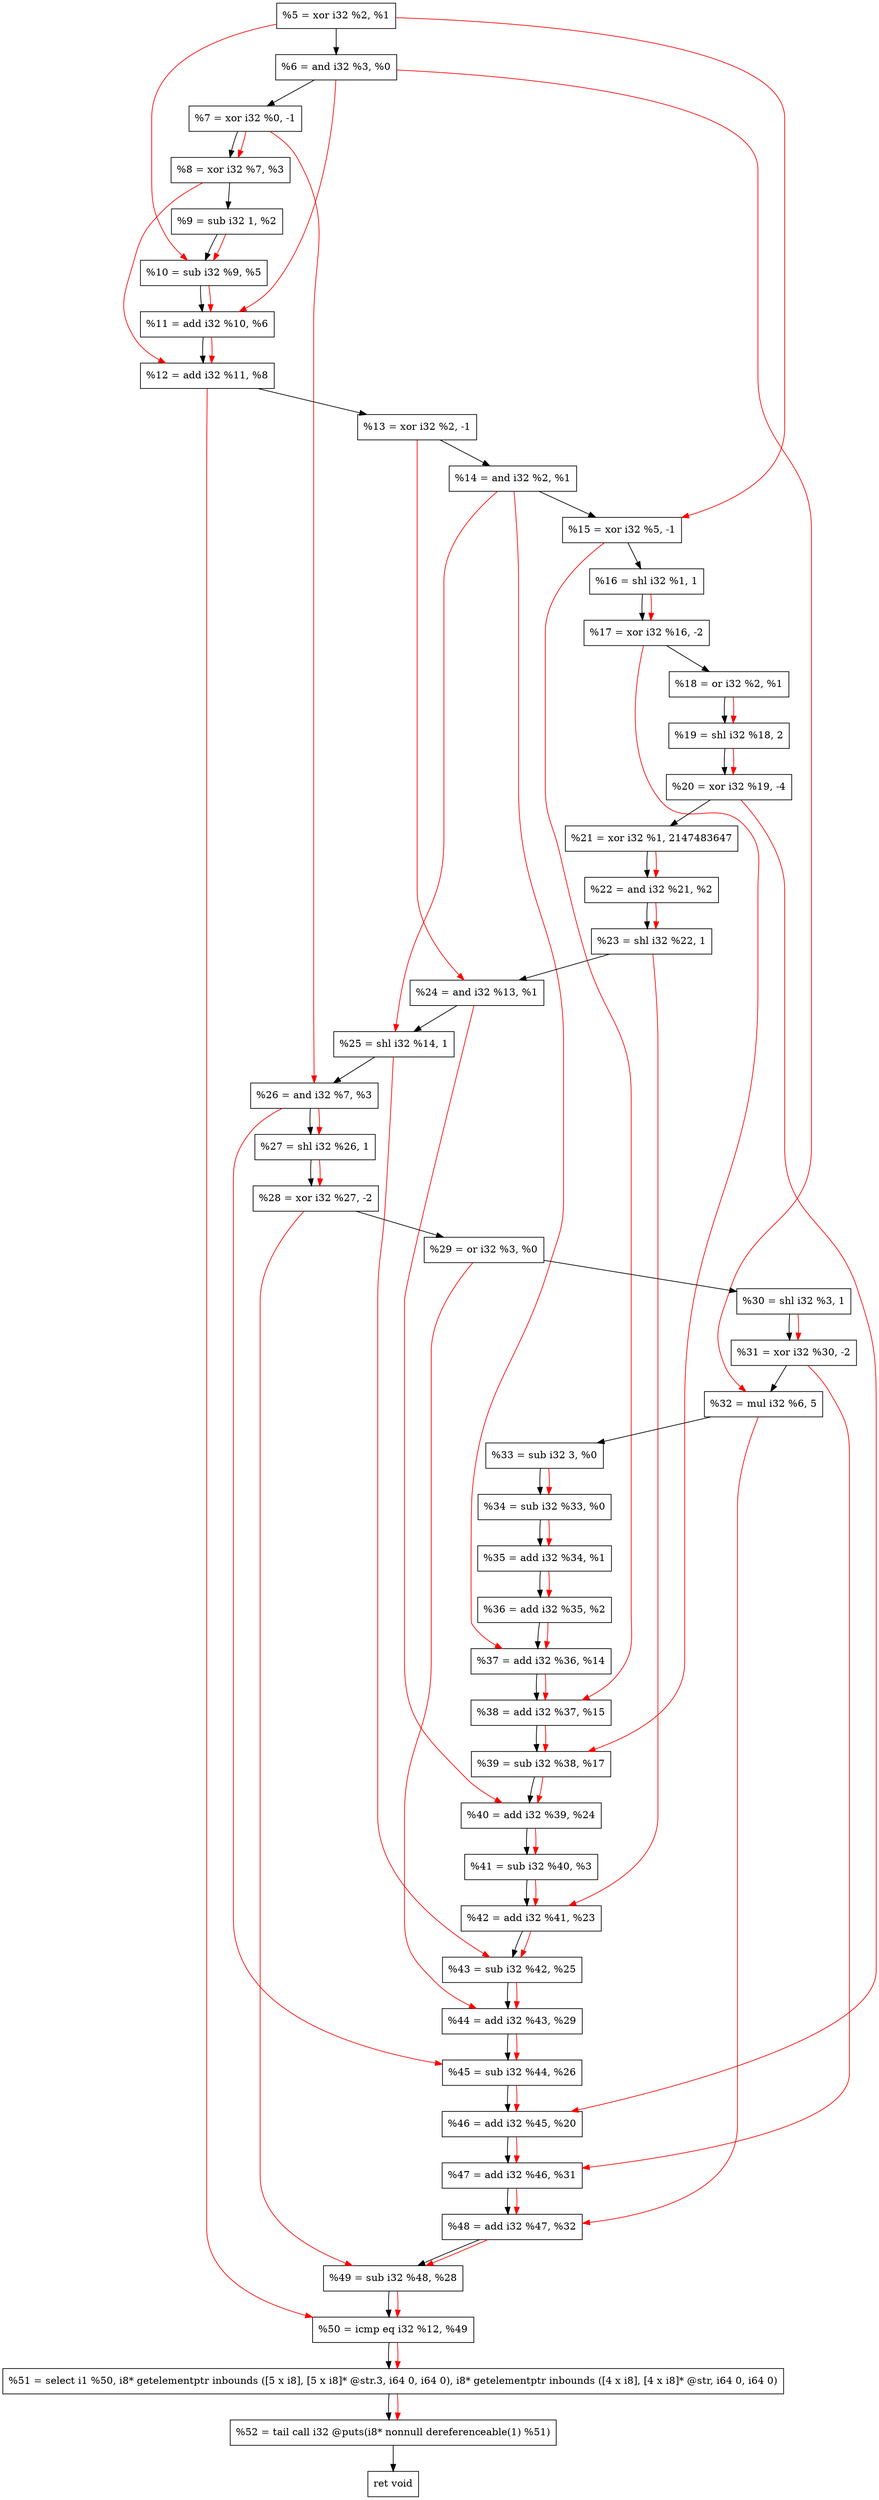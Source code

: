 digraph "DFG for'crackme' function" {
	Node0x1d7f730[shape=record, label="  %5 = xor i32 %2, %1"];
	Node0x1d7f7a0[shape=record, label="  %6 = and i32 %3, %0"];
	Node0x1d7fe20[shape=record, label="  %7 = xor i32 %0, -1"];
	Node0x1d7fe90[shape=record, label="  %8 = xor i32 %7, %3"];
	Node0x1d7ff30[shape=record, label="  %9 = sub i32 1, %2"];
	Node0x1d7ffa0[shape=record, label="  %10 = sub i32 %9, %5"];
	Node0x1d80010[shape=record, label="  %11 = add i32 %10, %6"];
	Node0x1d80080[shape=record, label="  %12 = add i32 %11, %8"];
	Node0x1d800f0[shape=record, label="  %13 = xor i32 %2, -1"];
	Node0x1d80160[shape=record, label="  %14 = and i32 %2, %1"];
	Node0x1d801d0[shape=record, label="  %15 = xor i32 %5, -1"];
	Node0x1d80240[shape=record, label="  %16 = shl i32 %1, 1"];
	Node0x1d802e0[shape=record, label="  %17 = xor i32 %16, -2"];
	Node0x1d80350[shape=record, label="  %18 = or i32 %2, %1"];
	Node0x1d803f0[shape=record, label="  %19 = shl i32 %18, 2"];
	Node0x1d80490[shape=record, label="  %20 = xor i32 %19, -4"];
	Node0x1d80530[shape=record, label="  %21 = xor i32 %1, 2147483647"];
	Node0x1d805a0[shape=record, label="  %22 = and i32 %21, %2"];
	Node0x1d80610[shape=record, label="  %23 = shl i32 %22, 1"];
	Node0x1d80680[shape=record, label="  %24 = and i32 %13, %1"];
	Node0x1d806f0[shape=record, label="  %25 = shl i32 %14, 1"];
	Node0x1d80760[shape=record, label="  %26 = and i32 %7, %3"];
	Node0x1d807d0[shape=record, label="  %27 = shl i32 %26, 1"];
	Node0x1d80840[shape=record, label="  %28 = xor i32 %27, -2"];
	Node0x1d808b0[shape=record, label="  %29 = or i32 %3, %0"];
	Node0x1d80920[shape=record, label="  %30 = shl i32 %3, 1"];
	Node0x1d80990[shape=record, label="  %31 = xor i32 %30, -2"];
	Node0x1d80a30[shape=record, label="  %32 = mul i32 %6, 5"];
	Node0x1d80ce0[shape=record, label="  %33 = sub i32 3, %0"];
	Node0x1d80d50[shape=record, label="  %34 = sub i32 %33, %0"];
	Node0x1d80dc0[shape=record, label="  %35 = add i32 %34, %1"];
	Node0x1d80e30[shape=record, label="  %36 = add i32 %35, %2"];
	Node0x1d80ea0[shape=record, label="  %37 = add i32 %36, %14"];
	Node0x1d80f10[shape=record, label="  %38 = add i32 %37, %15"];
	Node0x1d80f80[shape=record, label="  %39 = sub i32 %38, %17"];
	Node0x1d80ff0[shape=record, label="  %40 = add i32 %39, %24"];
	Node0x1d81060[shape=record, label="  %41 = sub i32 %40, %3"];
	Node0x1d810d0[shape=record, label="  %42 = add i32 %41, %23"];
	Node0x1d81140[shape=record, label="  %43 = sub i32 %42, %25"];
	Node0x1d811b0[shape=record, label="  %44 = add i32 %43, %29"];
	Node0x1d81220[shape=record, label="  %45 = sub i32 %44, %26"];
	Node0x1d81290[shape=record, label="  %46 = add i32 %45, %20"];
	Node0x1d81300[shape=record, label="  %47 = add i32 %46, %31"];
	Node0x1d81370[shape=record, label="  %48 = add i32 %47, %32"];
	Node0x1d813e0[shape=record, label="  %49 = sub i32 %48, %28"];
	Node0x1d81450[shape=record, label="  %50 = icmp eq i32 %12, %49"];
	Node0x1d20268[shape=record, label="  %51 = select i1 %50, i8* getelementptr inbounds ([5 x i8], [5 x i8]* @str.3, i64 0, i64 0), i8* getelementptr inbounds ([4 x i8], [4 x i8]* @str, i64 0, i64 0)"];
	Node0x1d818f0[shape=record, label="  %52 = tail call i32 @puts(i8* nonnull dereferenceable(1) %51)"];
	Node0x1d81940[shape=record, label="  ret void"];
	Node0x1d7f730 -> Node0x1d7f7a0;
	Node0x1d7f7a0 -> Node0x1d7fe20;
	Node0x1d7fe20 -> Node0x1d7fe90;
	Node0x1d7fe90 -> Node0x1d7ff30;
	Node0x1d7ff30 -> Node0x1d7ffa0;
	Node0x1d7ffa0 -> Node0x1d80010;
	Node0x1d80010 -> Node0x1d80080;
	Node0x1d80080 -> Node0x1d800f0;
	Node0x1d800f0 -> Node0x1d80160;
	Node0x1d80160 -> Node0x1d801d0;
	Node0x1d801d0 -> Node0x1d80240;
	Node0x1d80240 -> Node0x1d802e0;
	Node0x1d802e0 -> Node0x1d80350;
	Node0x1d80350 -> Node0x1d803f0;
	Node0x1d803f0 -> Node0x1d80490;
	Node0x1d80490 -> Node0x1d80530;
	Node0x1d80530 -> Node0x1d805a0;
	Node0x1d805a0 -> Node0x1d80610;
	Node0x1d80610 -> Node0x1d80680;
	Node0x1d80680 -> Node0x1d806f0;
	Node0x1d806f0 -> Node0x1d80760;
	Node0x1d80760 -> Node0x1d807d0;
	Node0x1d807d0 -> Node0x1d80840;
	Node0x1d80840 -> Node0x1d808b0;
	Node0x1d808b0 -> Node0x1d80920;
	Node0x1d80920 -> Node0x1d80990;
	Node0x1d80990 -> Node0x1d80a30;
	Node0x1d80a30 -> Node0x1d80ce0;
	Node0x1d80ce0 -> Node0x1d80d50;
	Node0x1d80d50 -> Node0x1d80dc0;
	Node0x1d80dc0 -> Node0x1d80e30;
	Node0x1d80e30 -> Node0x1d80ea0;
	Node0x1d80ea0 -> Node0x1d80f10;
	Node0x1d80f10 -> Node0x1d80f80;
	Node0x1d80f80 -> Node0x1d80ff0;
	Node0x1d80ff0 -> Node0x1d81060;
	Node0x1d81060 -> Node0x1d810d0;
	Node0x1d810d0 -> Node0x1d81140;
	Node0x1d81140 -> Node0x1d811b0;
	Node0x1d811b0 -> Node0x1d81220;
	Node0x1d81220 -> Node0x1d81290;
	Node0x1d81290 -> Node0x1d81300;
	Node0x1d81300 -> Node0x1d81370;
	Node0x1d81370 -> Node0x1d813e0;
	Node0x1d813e0 -> Node0x1d81450;
	Node0x1d81450 -> Node0x1d20268;
	Node0x1d20268 -> Node0x1d818f0;
	Node0x1d818f0 -> Node0x1d81940;
edge [color=red]
	Node0x1d7fe20 -> Node0x1d7fe90;
	Node0x1d7ff30 -> Node0x1d7ffa0;
	Node0x1d7f730 -> Node0x1d7ffa0;
	Node0x1d7ffa0 -> Node0x1d80010;
	Node0x1d7f7a0 -> Node0x1d80010;
	Node0x1d80010 -> Node0x1d80080;
	Node0x1d7fe90 -> Node0x1d80080;
	Node0x1d7f730 -> Node0x1d801d0;
	Node0x1d80240 -> Node0x1d802e0;
	Node0x1d80350 -> Node0x1d803f0;
	Node0x1d803f0 -> Node0x1d80490;
	Node0x1d80530 -> Node0x1d805a0;
	Node0x1d805a0 -> Node0x1d80610;
	Node0x1d800f0 -> Node0x1d80680;
	Node0x1d80160 -> Node0x1d806f0;
	Node0x1d7fe20 -> Node0x1d80760;
	Node0x1d80760 -> Node0x1d807d0;
	Node0x1d807d0 -> Node0x1d80840;
	Node0x1d80920 -> Node0x1d80990;
	Node0x1d7f7a0 -> Node0x1d80a30;
	Node0x1d80ce0 -> Node0x1d80d50;
	Node0x1d80d50 -> Node0x1d80dc0;
	Node0x1d80dc0 -> Node0x1d80e30;
	Node0x1d80e30 -> Node0x1d80ea0;
	Node0x1d80160 -> Node0x1d80ea0;
	Node0x1d80ea0 -> Node0x1d80f10;
	Node0x1d801d0 -> Node0x1d80f10;
	Node0x1d80f10 -> Node0x1d80f80;
	Node0x1d802e0 -> Node0x1d80f80;
	Node0x1d80f80 -> Node0x1d80ff0;
	Node0x1d80680 -> Node0x1d80ff0;
	Node0x1d80ff0 -> Node0x1d81060;
	Node0x1d81060 -> Node0x1d810d0;
	Node0x1d80610 -> Node0x1d810d0;
	Node0x1d810d0 -> Node0x1d81140;
	Node0x1d806f0 -> Node0x1d81140;
	Node0x1d81140 -> Node0x1d811b0;
	Node0x1d808b0 -> Node0x1d811b0;
	Node0x1d811b0 -> Node0x1d81220;
	Node0x1d80760 -> Node0x1d81220;
	Node0x1d81220 -> Node0x1d81290;
	Node0x1d80490 -> Node0x1d81290;
	Node0x1d81290 -> Node0x1d81300;
	Node0x1d80990 -> Node0x1d81300;
	Node0x1d81300 -> Node0x1d81370;
	Node0x1d80a30 -> Node0x1d81370;
	Node0x1d81370 -> Node0x1d813e0;
	Node0x1d80840 -> Node0x1d813e0;
	Node0x1d80080 -> Node0x1d81450;
	Node0x1d813e0 -> Node0x1d81450;
	Node0x1d81450 -> Node0x1d20268;
	Node0x1d20268 -> Node0x1d818f0;
}
